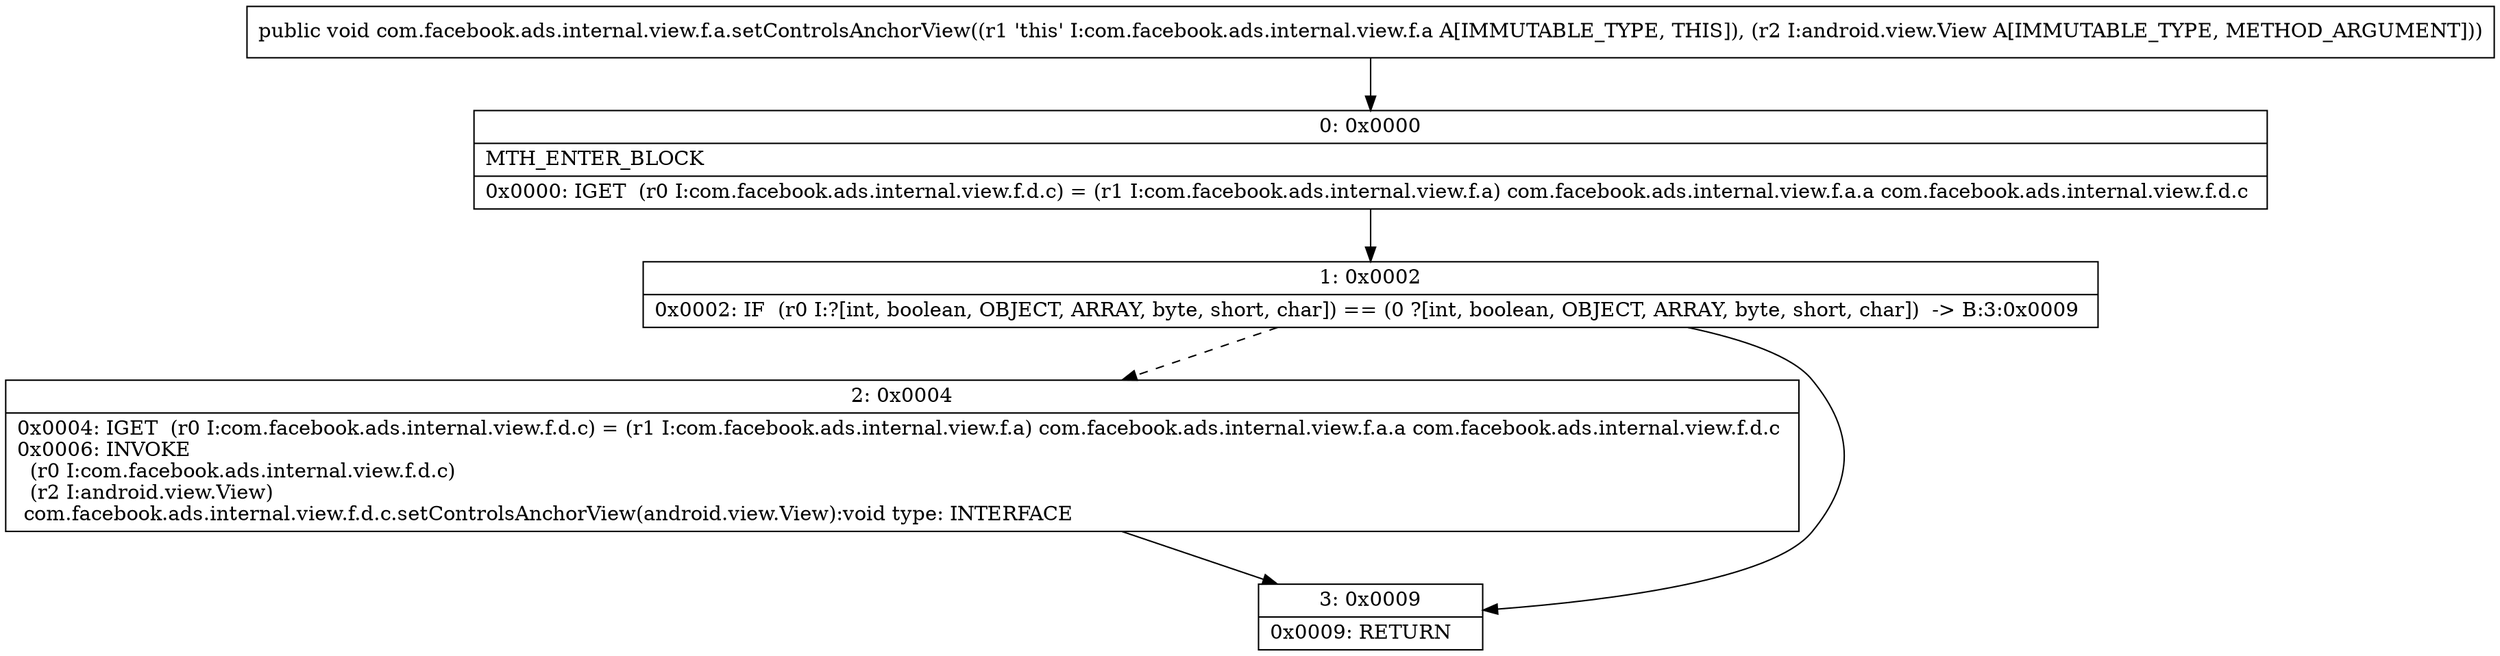 digraph "CFG forcom.facebook.ads.internal.view.f.a.setControlsAnchorView(Landroid\/view\/View;)V" {
Node_0 [shape=record,label="{0\:\ 0x0000|MTH_ENTER_BLOCK\l|0x0000: IGET  (r0 I:com.facebook.ads.internal.view.f.d.c) = (r1 I:com.facebook.ads.internal.view.f.a) com.facebook.ads.internal.view.f.a.a com.facebook.ads.internal.view.f.d.c \l}"];
Node_1 [shape=record,label="{1\:\ 0x0002|0x0002: IF  (r0 I:?[int, boolean, OBJECT, ARRAY, byte, short, char]) == (0 ?[int, boolean, OBJECT, ARRAY, byte, short, char])  \-\> B:3:0x0009 \l}"];
Node_2 [shape=record,label="{2\:\ 0x0004|0x0004: IGET  (r0 I:com.facebook.ads.internal.view.f.d.c) = (r1 I:com.facebook.ads.internal.view.f.a) com.facebook.ads.internal.view.f.a.a com.facebook.ads.internal.view.f.d.c \l0x0006: INVOKE  \l  (r0 I:com.facebook.ads.internal.view.f.d.c)\l  (r2 I:android.view.View)\l com.facebook.ads.internal.view.f.d.c.setControlsAnchorView(android.view.View):void type: INTERFACE \l}"];
Node_3 [shape=record,label="{3\:\ 0x0009|0x0009: RETURN   \l}"];
MethodNode[shape=record,label="{public void com.facebook.ads.internal.view.f.a.setControlsAnchorView((r1 'this' I:com.facebook.ads.internal.view.f.a A[IMMUTABLE_TYPE, THIS]), (r2 I:android.view.View A[IMMUTABLE_TYPE, METHOD_ARGUMENT])) }"];
MethodNode -> Node_0;
Node_0 -> Node_1;
Node_1 -> Node_2[style=dashed];
Node_1 -> Node_3;
Node_2 -> Node_3;
}

